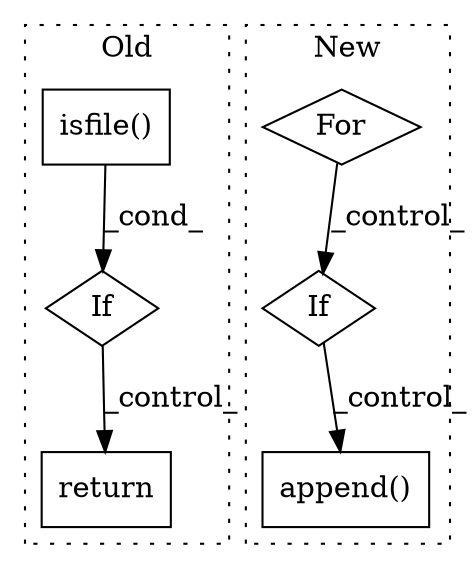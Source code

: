 digraph G {
subgraph cluster0 {
1 [label="isfile()" a="75" s="1871,1896" l="15,1" shape="box"];
3 [label="If" a="96" s="1868" l="3" shape="diamond"];
6 [label="return" a="93" s="1981" l="7" shape="box"];
label = "Old";
style="dotted";
}
subgraph cluster1 {
2 [label="append()" a="75" s="2291,2329" l="13,1" shape="box"];
4 [label="If" a="96" s="2241" l="3" shape="diamond"];
5 [label="For" a="107" s="2015,2037" l="4,15" shape="diamond"];
label = "New";
style="dotted";
}
1 -> 3 [label="_cond_"];
3 -> 6 [label="_control_"];
4 -> 2 [label="_control_"];
5 -> 4 [label="_control_"];
}